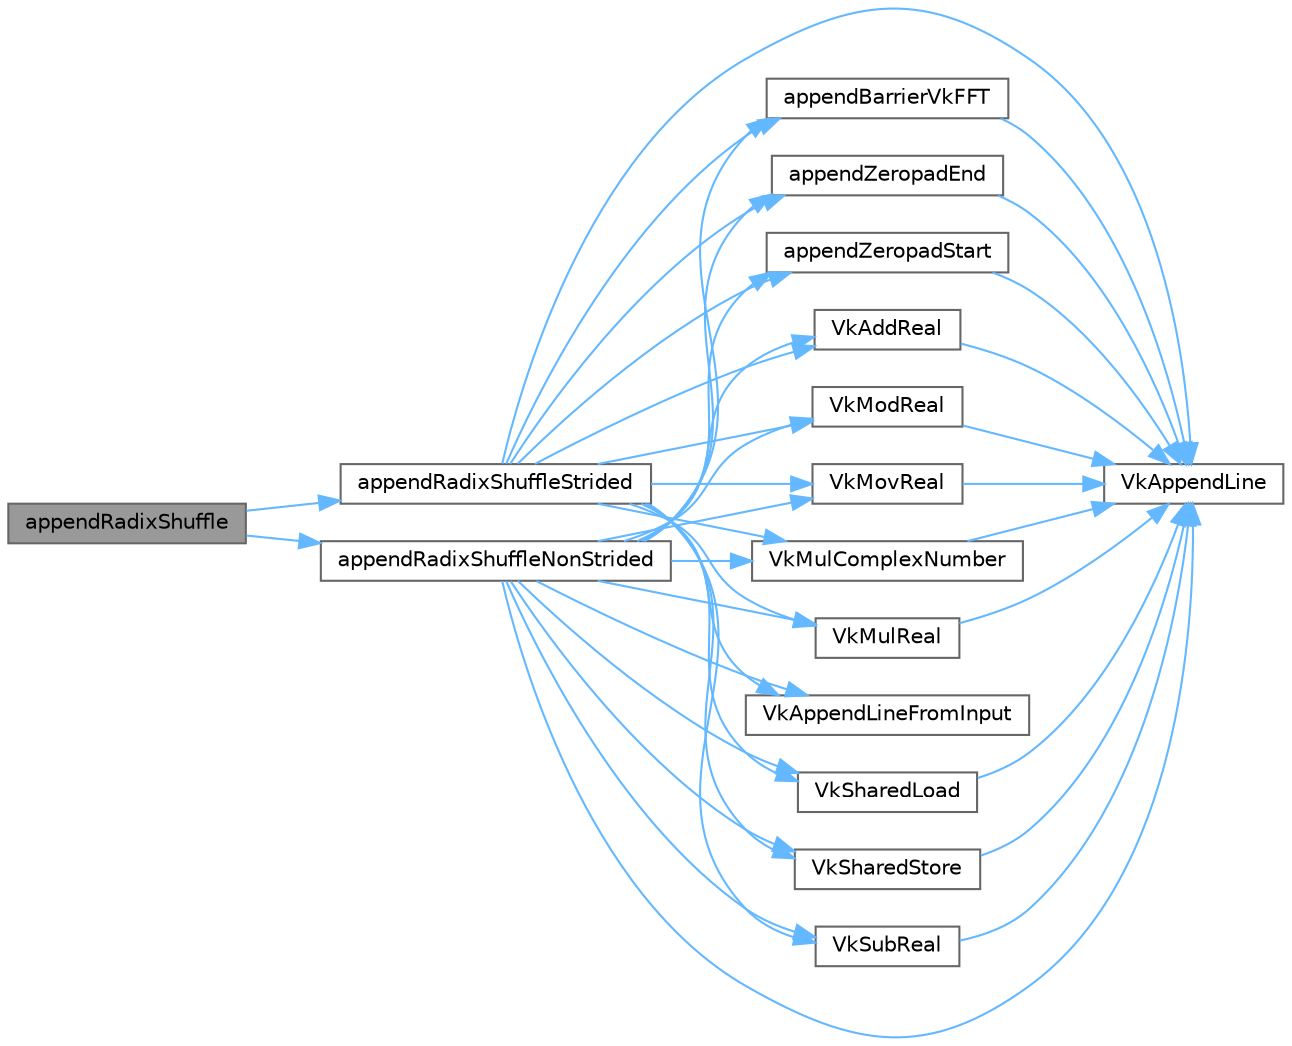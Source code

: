 digraph "appendRadixShuffle"
{
 // LATEX_PDF_SIZE
  bgcolor="transparent";
  edge [fontname=Helvetica,fontsize=10,labelfontname=Helvetica,labelfontsize=10];
  node [fontname=Helvetica,fontsize=10,shape=box,height=0.2,width=0.4];
  rankdir="LR";
  Node1 [id="Node000001",label="appendRadixShuffle",height=0.2,width=0.4,color="gray40", fillcolor="grey60", style="filled", fontcolor="black",tooltip=" "];
  Node1 -> Node2 [id="edge1_Node000001_Node000002",color="steelblue1",style="solid",tooltip=" "];
  Node2 [id="Node000002",label="appendRadixShuffleNonStrided",height=0.2,width=0.4,color="grey40", fillcolor="white", style="filled",URL="$_vk_f_f_t___base_8h.html#a1913e67fc652c9df9ce4fdfcecf655cd",tooltip=" "];
  Node2 -> Node3 [id="edge2_Node000002_Node000003",color="steelblue1",style="solid",tooltip=" "];
  Node3 [id="Node000003",label="appendBarrierVkFFT",height=0.2,width=0.4,color="grey40", fillcolor="white", style="filled",URL="$_vk_f_f_t___base_8h.html#aa934de77554e91d454785412abff4878",tooltip=" "];
  Node3 -> Node4 [id="edge3_Node000003_Node000004",color="steelblue1",style="solid",tooltip=" "];
  Node4 [id="Node000004",label="VkAppendLine",height=0.2,width=0.4,color="grey40", fillcolor="white", style="filled",URL="$_vk_f_f_t___base_8h.html#aee7cde1a228f1c1d7206e063b323f312",tooltip=" "];
  Node2 -> Node5 [id="edge4_Node000002_Node000005",color="steelblue1",style="solid",tooltip=" "];
  Node5 [id="Node000005",label="appendZeropadEnd",height=0.2,width=0.4,color="grey40", fillcolor="white", style="filled",URL="$_vk_f_f_t___base_8h.html#aa51eeaae3a3660e3da0a9085fc6660bd",tooltip=" "];
  Node5 -> Node4 [id="edge5_Node000005_Node000004",color="steelblue1",style="solid",tooltip=" "];
  Node2 -> Node6 [id="edge6_Node000002_Node000006",color="steelblue1",style="solid",tooltip=" "];
  Node6 [id="Node000006",label="appendZeropadStart",height=0.2,width=0.4,color="grey40", fillcolor="white", style="filled",URL="$_vk_f_f_t___base_8h.html#addeae114a0a137eaa3743559f0460948",tooltip=" "];
  Node6 -> Node4 [id="edge7_Node000006_Node000004",color="steelblue1",style="solid",tooltip=" "];
  Node2 -> Node7 [id="edge8_Node000002_Node000007",color="steelblue1",style="solid",tooltip=" "];
  Node7 [id="Node000007",label="VkAddReal",height=0.2,width=0.4,color="grey40", fillcolor="white", style="filled",URL="$_vk_f_f_t___base_8h.html#af2a6778e090c7dcfdcdfda3021c311f9",tooltip=" "];
  Node7 -> Node4 [id="edge9_Node000007_Node000004",color="steelblue1",style="solid",tooltip=" "];
  Node2 -> Node4 [id="edge10_Node000002_Node000004",color="steelblue1",style="solid",tooltip=" "];
  Node2 -> Node8 [id="edge11_Node000002_Node000008",color="steelblue1",style="solid",tooltip=" "];
  Node8 [id="Node000008",label="VkAppendLineFromInput",height=0.2,width=0.4,color="grey40", fillcolor="white", style="filled",URL="$_vk_f_f_t___base_8h.html#a76c2a703cc2ca7e816c80a98458a89bf",tooltip=" "];
  Node2 -> Node9 [id="edge12_Node000002_Node000009",color="steelblue1",style="solid",tooltip=" "];
  Node9 [id="Node000009",label="VkModReal",height=0.2,width=0.4,color="grey40", fillcolor="white", style="filled",URL="$_vk_f_f_t___base_8h.html#ab15f3a1d7a7167207483a6e38b81991b",tooltip=" "];
  Node9 -> Node4 [id="edge13_Node000009_Node000004",color="steelblue1",style="solid",tooltip=" "];
  Node2 -> Node10 [id="edge14_Node000002_Node000010",color="steelblue1",style="solid",tooltip=" "];
  Node10 [id="Node000010",label="VkMovReal",height=0.2,width=0.4,color="grey40", fillcolor="white", style="filled",URL="$_vk_f_f_t___base_8h.html#a06ea8f441f7b4582c0fab7ea9b52be14",tooltip=" "];
  Node10 -> Node4 [id="edge15_Node000010_Node000004",color="steelblue1",style="solid",tooltip=" "];
  Node2 -> Node11 [id="edge16_Node000002_Node000011",color="steelblue1",style="solid",tooltip=" "];
  Node11 [id="Node000011",label="VkMulComplexNumber",height=0.2,width=0.4,color="grey40", fillcolor="white", style="filled",URL="$_vk_f_f_t___base_8h.html#a07b61e12ca60871317fc23e92a16fe04",tooltip=" "];
  Node11 -> Node4 [id="edge17_Node000011_Node000004",color="steelblue1",style="solid",tooltip=" "];
  Node2 -> Node12 [id="edge18_Node000002_Node000012",color="steelblue1",style="solid",tooltip=" "];
  Node12 [id="Node000012",label="VkMulReal",height=0.2,width=0.4,color="grey40", fillcolor="white", style="filled",URL="$_vk_f_f_t___base_8h.html#af83dd97870dbba9a060f6046856c802a",tooltip=" "];
  Node12 -> Node4 [id="edge19_Node000012_Node000004",color="steelblue1",style="solid",tooltip=" "];
  Node2 -> Node13 [id="edge20_Node000002_Node000013",color="steelblue1",style="solid",tooltip=" "];
  Node13 [id="Node000013",label="VkSharedLoad",height=0.2,width=0.4,color="grey40", fillcolor="white", style="filled",URL="$_vk_f_f_t___base_8h.html#a1a238ab41b83264c85f3ef185791990d",tooltip=" "];
  Node13 -> Node4 [id="edge21_Node000013_Node000004",color="steelblue1",style="solid",tooltip=" "];
  Node2 -> Node14 [id="edge22_Node000002_Node000014",color="steelblue1",style="solid",tooltip=" "];
  Node14 [id="Node000014",label="VkSharedStore",height=0.2,width=0.4,color="grey40", fillcolor="white", style="filled",URL="$_vk_f_f_t___base_8h.html#a62c5f9cf77f4ca1e1d82a797862cc41f",tooltip=" "];
  Node14 -> Node4 [id="edge23_Node000014_Node000004",color="steelblue1",style="solid",tooltip=" "];
  Node2 -> Node15 [id="edge24_Node000002_Node000015",color="steelblue1",style="solid",tooltip=" "];
  Node15 [id="Node000015",label="VkSubReal",height=0.2,width=0.4,color="grey40", fillcolor="white", style="filled",URL="$_vk_f_f_t___base_8h.html#a2710ed9a3d3b9a3f2ad9484baa7642f4",tooltip=" "];
  Node15 -> Node4 [id="edge25_Node000015_Node000004",color="steelblue1",style="solid",tooltip=" "];
  Node1 -> Node16 [id="edge26_Node000001_Node000016",color="steelblue1",style="solid",tooltip=" "];
  Node16 [id="Node000016",label="appendRadixShuffleStrided",height=0.2,width=0.4,color="grey40", fillcolor="white", style="filled",URL="$_vk_f_f_t___base_8h.html#ab2d3a67e7636312675f43e703b78a1c4",tooltip=" "];
  Node16 -> Node3 [id="edge27_Node000016_Node000003",color="steelblue1",style="solid",tooltip=" "];
  Node16 -> Node5 [id="edge28_Node000016_Node000005",color="steelblue1",style="solid",tooltip=" "];
  Node16 -> Node6 [id="edge29_Node000016_Node000006",color="steelblue1",style="solid",tooltip=" "];
  Node16 -> Node7 [id="edge30_Node000016_Node000007",color="steelblue1",style="solid",tooltip=" "];
  Node16 -> Node4 [id="edge31_Node000016_Node000004",color="steelblue1",style="solid",tooltip=" "];
  Node16 -> Node8 [id="edge32_Node000016_Node000008",color="steelblue1",style="solid",tooltip=" "];
  Node16 -> Node9 [id="edge33_Node000016_Node000009",color="steelblue1",style="solid",tooltip=" "];
  Node16 -> Node10 [id="edge34_Node000016_Node000010",color="steelblue1",style="solid",tooltip=" "];
  Node16 -> Node11 [id="edge35_Node000016_Node000011",color="steelblue1",style="solid",tooltip=" "];
  Node16 -> Node12 [id="edge36_Node000016_Node000012",color="steelblue1",style="solid",tooltip=" "];
  Node16 -> Node13 [id="edge37_Node000016_Node000013",color="steelblue1",style="solid",tooltip=" "];
  Node16 -> Node14 [id="edge38_Node000016_Node000014",color="steelblue1",style="solid",tooltip=" "];
  Node16 -> Node15 [id="edge39_Node000016_Node000015",color="steelblue1",style="solid",tooltip=" "];
}
